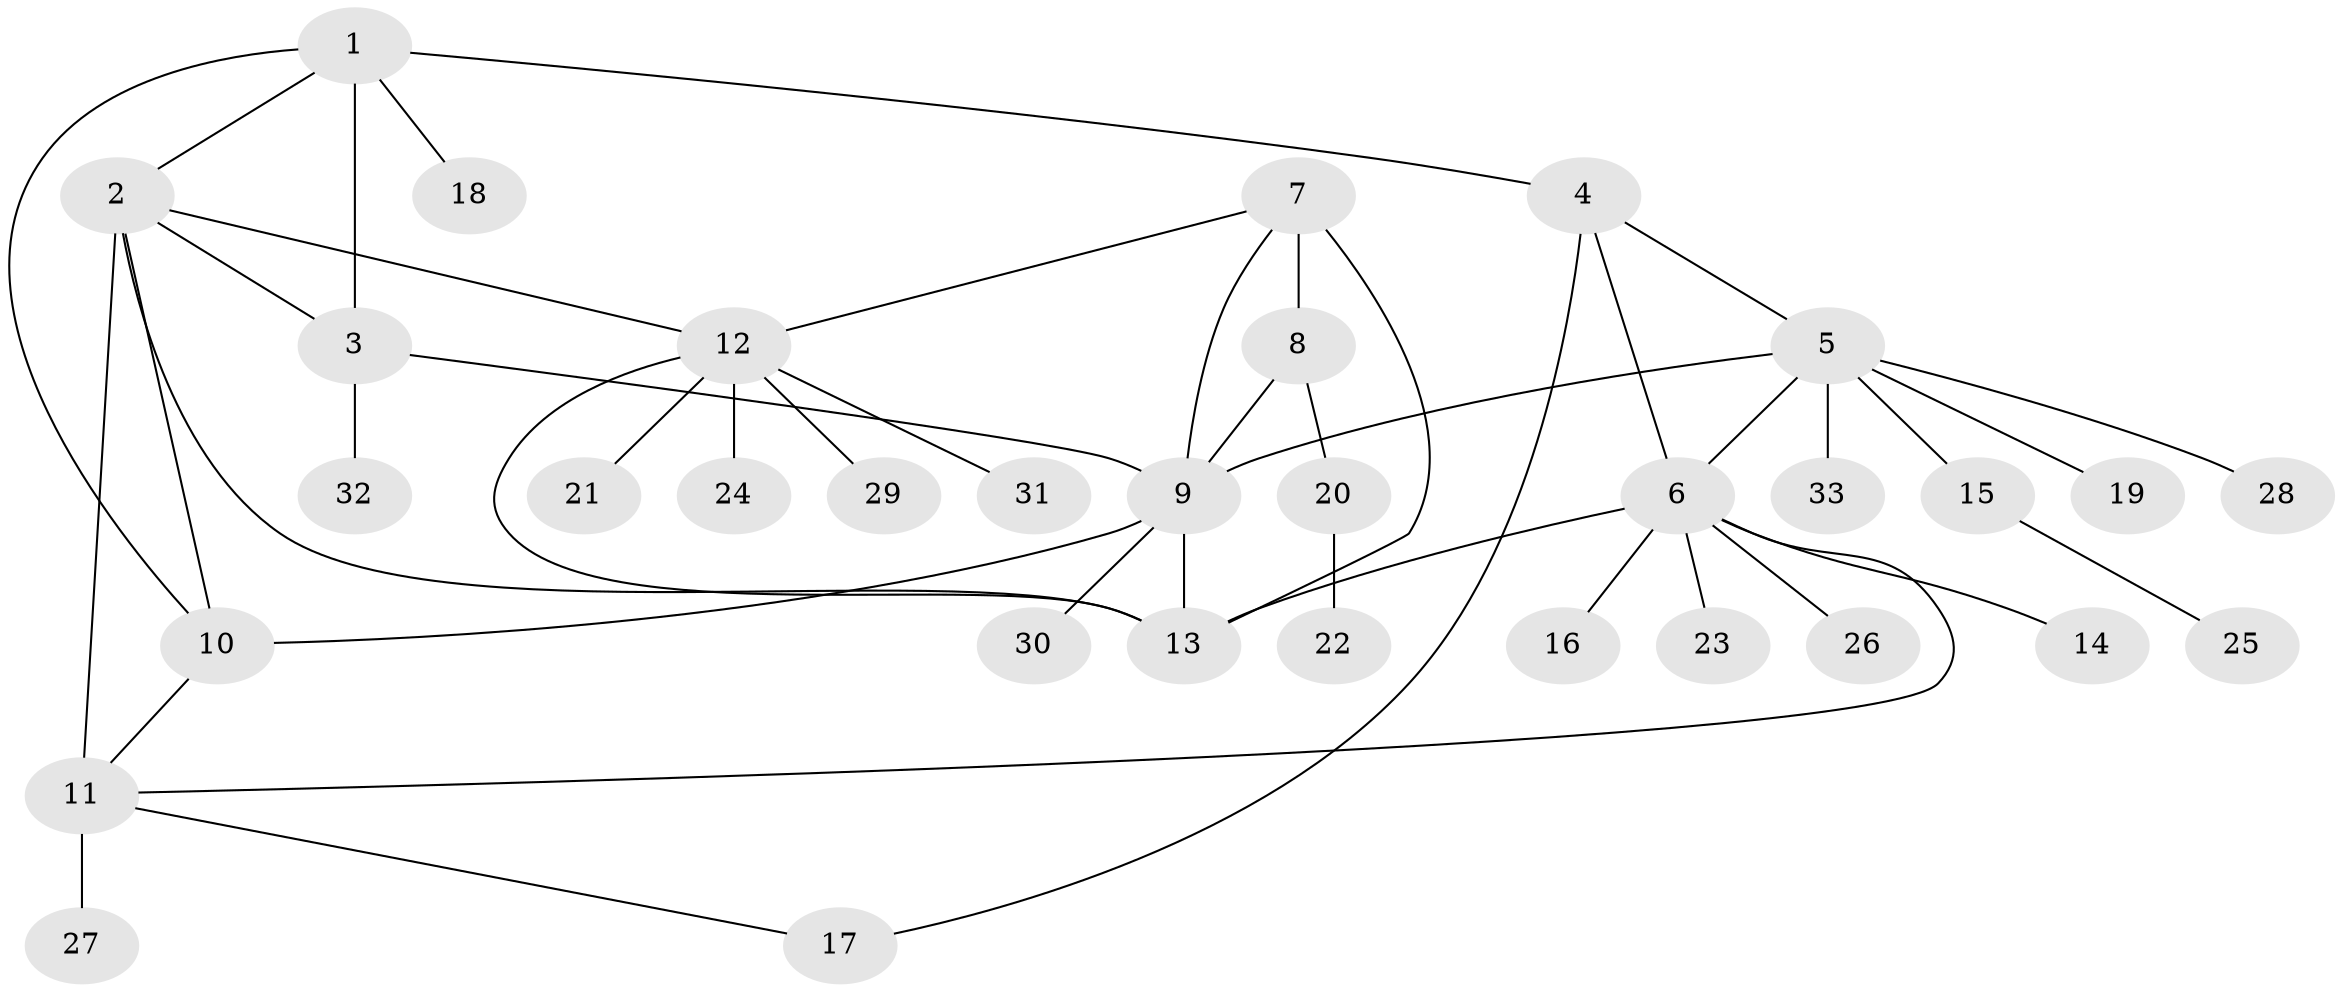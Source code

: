 // original degree distribution, {3: 0.1111111111111111, 4: 0.031746031746031744, 9: 0.031746031746031744, 8: 0.047619047619047616, 2: 0.15873015873015872, 5: 0.047619047619047616, 11: 0.015873015873015872, 1: 0.5555555555555556}
// Generated by graph-tools (version 1.1) at 2025/52/03/04/25 22:52:19]
// undirected, 33 vertices, 46 edges
graph export_dot {
  node [color=gray90,style=filled];
  1;
  2;
  3;
  4;
  5;
  6;
  7;
  8;
  9;
  10;
  11;
  12;
  13;
  14;
  15;
  16;
  17;
  18;
  19;
  20;
  21;
  22;
  23;
  24;
  25;
  26;
  27;
  28;
  29;
  30;
  31;
  32;
  33;
  1 -- 2 [weight=1.0];
  1 -- 3 [weight=5.0];
  1 -- 4 [weight=1.0];
  1 -- 10 [weight=1.0];
  1 -- 18 [weight=1.0];
  2 -- 3 [weight=1.0];
  2 -- 10 [weight=1.0];
  2 -- 11 [weight=6.0];
  2 -- 12 [weight=1.0];
  2 -- 13 [weight=1.0];
  3 -- 9 [weight=1.0];
  3 -- 32 [weight=1.0];
  4 -- 5 [weight=1.0];
  4 -- 6 [weight=1.0];
  4 -- 17 [weight=1.0];
  5 -- 6 [weight=1.0];
  5 -- 9 [weight=1.0];
  5 -- 15 [weight=1.0];
  5 -- 19 [weight=1.0];
  5 -- 28 [weight=1.0];
  5 -- 33 [weight=1.0];
  6 -- 11 [weight=1.0];
  6 -- 13 [weight=1.0];
  6 -- 14 [weight=1.0];
  6 -- 16 [weight=1.0];
  6 -- 23 [weight=1.0];
  6 -- 26 [weight=1.0];
  7 -- 8 [weight=2.0];
  7 -- 9 [weight=1.0];
  7 -- 12 [weight=1.0];
  7 -- 13 [weight=1.0];
  8 -- 9 [weight=1.0];
  8 -- 20 [weight=1.0];
  9 -- 10 [weight=1.0];
  9 -- 13 [weight=1.0];
  9 -- 30 [weight=1.0];
  10 -- 11 [weight=1.0];
  11 -- 17 [weight=1.0];
  11 -- 27 [weight=1.0];
  12 -- 13 [weight=1.0];
  12 -- 21 [weight=1.0];
  12 -- 24 [weight=1.0];
  12 -- 29 [weight=1.0];
  12 -- 31 [weight=1.0];
  15 -- 25 [weight=1.0];
  20 -- 22 [weight=1.0];
}
